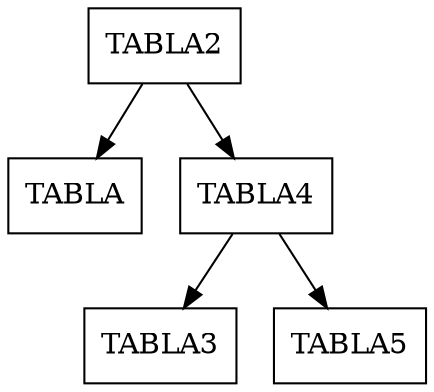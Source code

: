 digraph dibujo{
graph [ordering="out"];rankdir=TB;
node [shape = box];
NodoTABLA2 [label = "TABLA2"];
NodoTABLA [label = "TABLA"];
NodoTABLA4 [label = "TABLA4"];
NodoTABLA3 [label = "TABLA3"];
NodoTABLA5 [label = "TABLA5"];
NodoTABLA2->NodoTABLA;
NodoTABLA2->NodoTABLA4;
NodoTABLA4->NodoTABLA3;
NodoTABLA4->NodoTABLA5;
}